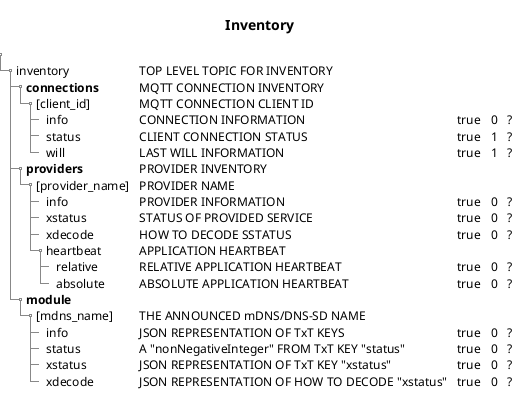 @startsalt (id=inventory)
title Inventory

'scale 2
'skinparam backgroundColor white
' ITxPT Inventory, verison 2.3.0
' Status: workdoc, version 0.1
{
{T
.

' inventory
+ inventory | TOP LEVEL TOPIC FOR INVENTORY
++ **connections** | MQTT CONNECTION INVENTORY
+++ [client_id] | MQTT CONNECTION CLIENT ID
++++ info | CONNECTION INFORMATION | true | 0 | ?
++++ status | CLIENT CONNECTION STATUS | true | 1 | ?
++++ will | LAST WILL INFORMATION | true | 1 | ?

++ **providers** | PROVIDER INVENTORY
+++ [provider_name] | PROVIDER NAME
++++ info | PROVIDER INFORMATION | true | 0 | ?
++++ xstatus | STATUS OF PROVIDED SERVICE | true | 0 | ?
++++ xdecode | HOW TO DECODE SSTATUS | true | 0 | ?
++++ heartbeat | APPLICATION HEARTBEAT
+++++ relative | RELATIVE APPLICATION HEARTBEAT | true | 0 | ?
+++++ absolute | ABSOLUTE APPLICATION HEARTBEAT | true | 0 | ?

++ **module**
+++ [mdns_name] | THE ANNOUNCED mDNS/DNS-SD NAME
++++ info | JSON REPRESENTATION OF TxT KEYS | true | 0 | ?
++++ status | A "nonNegativeInteger" FROM TxT KEY "status" | true | 0 | ?
++++ xstatus | JSON REPRESENTATION OF TxT KEY "xstatus" | true | 0 | ?
++++ xdecode | JSON REPRESENTATION OF HOW TO DECODE "xstatus" | true | 0 | ?


}
}
@endsalt
